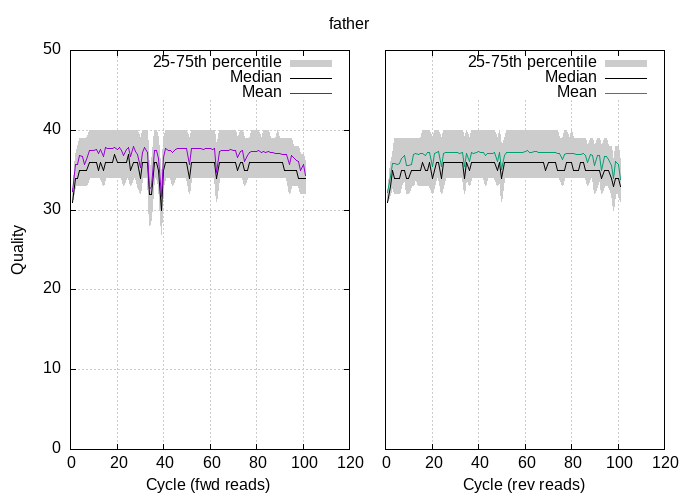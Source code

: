 
            set terminal png size 700,500 truecolor
            set output "./bamstat_plots/father-quals2.png"
            set grid xtics ytics y2tics back lc rgb "#cccccc"
            set multiplot
             set rmargin 0; set lmargin 0; set tmargin 0; set bmargin 0; set origin 0.1,0.1; set size 0.4,0.8
            set yrange [0:50]
            set ylabel "Quality"
            set xlabel "Cycle (fwd reads)"
            plot '-' using 1:2:3 with filledcurve lt 1 lc rgb "#cccccc" t '25-75th percentile' , '-' using 1:2 with lines lc rgb "#000000" t 'Median', '-' using 1:2 with lines lt 1 t 'Mean'
        1	31	32
2	33	37
3	33	38
4	33	39
5	33	39
6	33	39
7	33	39
8	34	40
9	34	40
10	34	40
11	34	40
12	34	40
13	34	40
14	33	40
15	34	40
16	34	40
17	34	40
18	34	40
19	34	40
20	34	40
21	34	40
22	34	40
23	33	40
24	34	40
25	34	40
26	33	40
27	34	40
28	34	40
29	33	40
30	32	39
31	34	40
32	34	40
33	34	40
34	28	35
35	29	36
36	34	40
37	34	40
38	33	39
39	27	34
40	33	39
41	34	40
42	34	40
43	34	40
44	33	40
45	34	40
46	34	40
47	34	40
48	34	40
49	34	40
50	34	40
51	32	39
52	34	40
53	34	40
54	34	40
55	34	40
56	34	40
57	34	40
58	34	40
59	34	40
60	34	40
61	34	40
62	34	40
63	31	38
64	34	40
65	34	40
66	34	40
67	34	40
68	34	40
69	34	40
70	34	40
71	34	40
72	34	39
73	34	40
74	34	40
75	33	39
76	34	39
77	34	39
78	34	40
79	34	40
80	34	40
81	34	40
82	34	39
83	34	40
84	34	40
85	34	40
86	34	39
87	34	39
88	34	39
89	34	40
90	34	39
91	34	39
92	34	39
93	34	39
94	32	39
95	33	39
96	33	38
97	33	38
98	33	38
99	32	37
100	32	37
101	32	36
end
1	31
2	34
3	34
4	35
5	35
6	35
7	35
8	36
9	36
10	36
11	36
12	35
13	36
14	35
15	36
16	36
17	36
18	36
19	37
20	36
21	36
22	36
23	36
24	36
25	37
26	35
27	36
28	36
29	36
30	34
31	36
32	36
33	36
34	32
35	32
36	36
37	36
38	35
39	30
40	35
41	36
42	36
43	36
44	36
45	36
46	36
47	36
48	36
49	36
50	36
51	34
52	36
53	36
54	36
55	36
56	36
57	36
58	36
59	36
60	36
61	36
62	36
63	34
64	36
65	36
66	36
67	36
68	36
69	36
70	36
71	36
72	35
73	36
74	36
75	35
76	35
77	36
78	36
79	36
80	36
81	36
82	36
83	36
84	36
85	36
86	36
87	36
88	36
89	36
90	36
91	36
92	35
93	35
94	35
95	35
96	35
97	35
98	34
99	34
100	34
101	34
end
1	32.32
2	35.72
3	35.74
4	36.78
5	36.73
6	35.75
7	36.30
8	37.45
9	37.48
10	37.46
11	37.56
12	37.09
13	37.61
14	36.71
15	37.79
16	37.69
17	37.68
18	37.68
19	37.87
20	37.61
21	37.80
22	37.46
23	36.89
24	37.54
25	37.88
26	36.67
27	37.94
28	37.40
29	36.91
30	35.33
31	37.28
32	37.81
33	37.16
34	32.61
35	33.02
36	37.47
37	37.46
38	36.45
39	31.72
40	36.59
41	37.76
42	37.51
43	37.51
44	37.18
45	37.57
46	37.71
47	37.75
48	37.73
49	37.66
50	37.71
51	35.77
52	37.72
53	37.72
54	37.70
55	37.72
56	37.72
57	37.62
58	37.68
59	37.70
60	37.73
61	37.59
62	37.71
63	34.77
64	37.33
65	37.53
66	37.48
67	37.50
68	37.47
69	37.55
70	37.46
71	37.47
72	36.60
73	37.40
74	37.47
75	36.04
76	36.80
77	37.24
78	37.35
79	37.33
80	37.33
81	37.41
82	37.22
83	37.30
84	37.27
85	37.29
86	37.23
87	37.17
88	37.07
89	37.13
90	37.06
91	37.03
92	37.00
93	36.94
94	35.69
95	36.79
96	36.61
97	36.25
98	36.10
99	34.98
100	35.73
101	34.30
end

                set origin 0.55,0.1
                set size 0.4,0.8
                unset ytics
                set y2tics mirror
                set yrange [0:50]
                unset ylabel
                set xlabel "Cycle (rev reads)"
                set label "father" at screen 0.5,0.95 center
                plot '-' using 1:2:3 with filledcurve lt 1 lc rgb "#cccccc" t '25-75th percentile' , '-' using 1:2 with lines lc rgb "#000000" t 'Median', '-' using 1:2 with lines lt 2 t 'Mean'
            1	31	32
2	32	36
3	33	37
4	32	39
5	32	39
6	32	39
7	33	39
8	34	39
9	32	39
10	32	39
11	33	39
12	33	39
13	34	39
14	33	39
15	33	39
16	33	40
17	33	40
18	33	40
19	33	40
20	32	39
21	33	40
22	34	40
23	34	40
24	32	39
25	33	40
26	34	40
27	34	40
28	34	40
29	34	40
30	34	40
31	34	40
32	34	40
33	34	40
34	32	39
35	34	40
36	33	39
37	34	40
38	34	40
39	34	40
40	34	40
41	34	40
42	34	40
43	33	40
44	34	40
45	34	40
46	34	40
47	34	40
48	33	39
49	34	40
50	31	38
51	34	39
52	34	40
53	34	40
54	34	40
55	34	40
56	34	40
57	34	40
58	34	40
59	34	40
60	34	40
61	34	40
62	34	40
63	34	40
64	34	40
65	34	40
66	34	40
67	34	40
68	34	40
69	34	40
70	34	40
71	34	40
72	34	40
73	34	40
74	34	40
75	34	39
76	33	39
77	34	40
78	34	40
79	34	39
80	34	40
81	34	39
82	34	39
83	34	39
84	34	39
85	34	39
86	34	39
87	33	38
88	34	39
89	34	39
90	32	38
91	33	39
92	34	39
93	32	38
94	33	39
95	33	39
96	33	38
97	32	38
98	30	36
99	32	38
100	32	38
101	31	36
end
1	31
2	33
3	35
4	34
5	34
6	34
7	35
8	35
9	34
10	34
11	35
12	35
13	35
14	35
15	35
16	36
17	35
18	35
19	36
20	34
21	35
22	36
23	36
24	34
25	36
26	36
27	36
28	36
29	36
30	36
31	36
32	36
33	36
34	34
35	36
36	35
37	36
38	36
39	36
40	36
41	36
42	36
43	36
44	36
45	36
46	36
47	36
48	35
49	36
50	34
51	36
52	36
53	36
54	36
55	36
56	36
57	36
58	36
59	36
60	36
61	36
62	36
63	36
64	36
65	36
66	36
67	36
68	36
69	35
70	36
71	36
72	36
73	36
74	35
75	35
76	35
77	35
78	36
79	36
80	36
81	35
82	35
83	35
84	36
85	36
86	35
87	35
88	35
89	35
90	35
91	35
92	35
93	34
94	35
95	35
96	35
97	34
98	33
99	34
100	34
101	33
end
1	32.21
2	34.23
3	35.86
4	35.82
5	35.76
6	35.87
7	36.41
8	36.80
9	35.64
10	35.58
11	35.77
12	37.03
13	37.05
14	37.02
15	37.04
16	37.10
17	36.88
18	37.16
19	37.21
20	35.47
21	37.05
22	37.27
23	37.31
24	35.52
25	37.15
26	37.21
27	37.20
28	37.28
29	37.25
30	37.27
31	37.24
32	37.15
33	37.25
34	35.47
35	37.12
36	36.14
37	37.25
38	37.09
39	37.17
40	37.31
41	37.18
42	37.25
43	36.89
44	37.11
45	37.15
46	37.13
47	37.27
48	36.09
49	37.28
50	35.12
51	36.85
52	37.24
53	37.18
54	37.27
55	37.24
56	37.21
57	37.26
58	37.16
59	37.22
60	37.35
61	37.41
62	37.28
63	37.23
64	37.31
65	37.32
66	37.25
67	37.23
68	37.24
69	37.18
70	37.22
71	37.21
72	37.17
73	37.27
74	37.12
75	37.11
76	36.31
77	37.00
78	37.06
79	37.05
80	37.12
81	37.05
82	36.99
83	37.01
84	37.03
85	37.09
86	36.90
87	35.98
88	36.93
89	36.81
90	35.64
91	36.86
92	36.85
93	34.93
94	36.77
95	36.70
96	36.35
97	35.65
98	33.96
99	36.03
100	35.74
101	33.89
end
